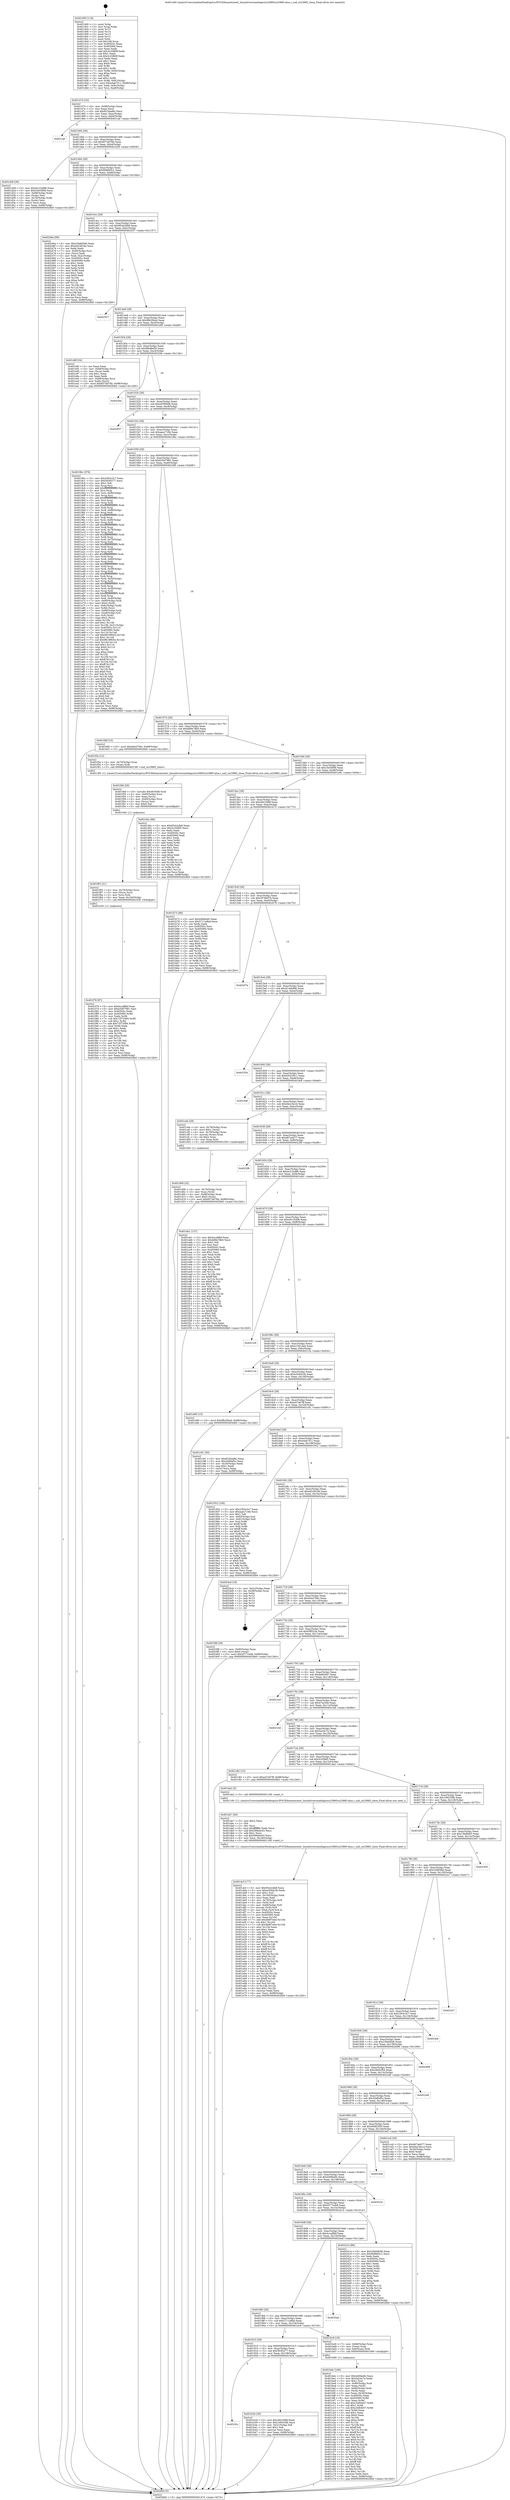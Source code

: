 digraph "0x401400" {
  label = "0x401400 (/mnt/c/Users/mathe/Desktop/tcc/POCII/binaries/extr_linuxdriversmediapcicx23885cx23885-alsa.c_snd_cx23885_close_Final-ollvm.out::main(0))"
  labelloc = "t"
  node[shape=record]

  Entry [label="",width=0.3,height=0.3,shape=circle,fillcolor=black,style=filled]
  "0x401474" [label="{
     0x401474 [32]\l
     | [instrs]\l
     &nbsp;&nbsp;0x401474 \<+6\>: mov -0x98(%rbp),%eax\l
     &nbsp;&nbsp;0x40147a \<+2\>: mov %eax,%ecx\l
     &nbsp;&nbsp;0x40147c \<+6\>: sub $0x822bad8c,%ecx\l
     &nbsp;&nbsp;0x401482 \<+6\>: mov %eax,-0xac(%rbp)\l
     &nbsp;&nbsp;0x401488 \<+6\>: mov %ecx,-0xb0(%rbp)\l
     &nbsp;&nbsp;0x40148e \<+6\>: je 0000000000401caf \<main+0x8af\>\l
  }"]
  "0x401caf" [label="{
     0x401caf\l
  }", style=dashed]
  "0x401494" [label="{
     0x401494 [28]\l
     | [instrs]\l
     &nbsp;&nbsp;0x401494 \<+5\>: jmp 0000000000401499 \<main+0x99\>\l
     &nbsp;&nbsp;0x401499 \<+6\>: mov -0xac(%rbp),%eax\l
     &nbsp;&nbsp;0x40149f \<+5\>: sub $0x857dd76b,%eax\l
     &nbsp;&nbsp;0x4014a4 \<+6\>: mov %eax,-0xb4(%rbp)\l
     &nbsp;&nbsp;0x4014aa \<+6\>: je 0000000000401d28 \<main+0x928\>\l
  }"]
  Exit [label="",width=0.3,height=0.3,shape=circle,fillcolor=black,style=filled,peripheries=2]
  "0x401d28" [label="{
     0x401d28 [36]\l
     | [instrs]\l
     &nbsp;&nbsp;0x401d28 \<+5\>: mov $0xdc21bd86,%eax\l
     &nbsp;&nbsp;0x401d2d \<+5\>: mov $0xc5e55f08,%ecx\l
     &nbsp;&nbsp;0x401d32 \<+4\>: mov -0x68(%rbp),%rdx\l
     &nbsp;&nbsp;0x401d36 \<+2\>: mov (%rdx),%esi\l
     &nbsp;&nbsp;0x401d38 \<+4\>: mov -0x78(%rbp),%rdx\l
     &nbsp;&nbsp;0x401d3c \<+2\>: cmp (%rdx),%esi\l
     &nbsp;&nbsp;0x401d3e \<+3\>: cmovl %ecx,%eax\l
     &nbsp;&nbsp;0x401d41 \<+6\>: mov %eax,-0x98(%rbp)\l
     &nbsp;&nbsp;0x401d47 \<+5\>: jmp 00000000004026b0 \<main+0x12b0\>\l
  }"]
  "0x4014b0" [label="{
     0x4014b0 [28]\l
     | [instrs]\l
     &nbsp;&nbsp;0x4014b0 \<+5\>: jmp 00000000004014b5 \<main+0xb5\>\l
     &nbsp;&nbsp;0x4014b5 \<+6\>: mov -0xac(%rbp),%eax\l
     &nbsp;&nbsp;0x4014bb \<+5\>: sub $0x908665c1,%eax\l
     &nbsp;&nbsp;0x4014c0 \<+6\>: mov %eax,-0xb8(%rbp)\l
     &nbsp;&nbsp;0x4014c6 \<+6\>: je 000000000040246a \<main+0x106a\>\l
  }"]
  "0x401f78" [label="{
     0x401f78 [97]\l
     | [instrs]\l
     &nbsp;&nbsp;0x401f78 \<+5\>: mov $0x4ccaf8bf,%eax\l
     &nbsp;&nbsp;0x401f7d \<+5\>: mov $0xb3007981,%esi\l
     &nbsp;&nbsp;0x401f82 \<+7\>: mov 0x40505c,%edx\l
     &nbsp;&nbsp;0x401f89 \<+8\>: mov 0x405060,%r8d\l
     &nbsp;&nbsp;0x401f91 \<+3\>: mov %edx,%r9d\l
     &nbsp;&nbsp;0x401f94 \<+7\>: sub $0x72f72084,%r9d\l
     &nbsp;&nbsp;0x401f9b \<+4\>: sub $0x1,%r9d\l
     &nbsp;&nbsp;0x401f9f \<+7\>: add $0x72f72084,%r9d\l
     &nbsp;&nbsp;0x401fa6 \<+4\>: imul %r9d,%edx\l
     &nbsp;&nbsp;0x401faa \<+3\>: and $0x1,%edx\l
     &nbsp;&nbsp;0x401fad \<+3\>: cmp $0x0,%edx\l
     &nbsp;&nbsp;0x401fb0 \<+4\>: sete %r10b\l
     &nbsp;&nbsp;0x401fb4 \<+4\>: cmp $0xa,%r8d\l
     &nbsp;&nbsp;0x401fb8 \<+4\>: setl %r11b\l
     &nbsp;&nbsp;0x401fbc \<+3\>: mov %r10b,%bl\l
     &nbsp;&nbsp;0x401fbf \<+3\>: and %r11b,%bl\l
     &nbsp;&nbsp;0x401fc2 \<+3\>: xor %r11b,%r10b\l
     &nbsp;&nbsp;0x401fc5 \<+3\>: or %r10b,%bl\l
     &nbsp;&nbsp;0x401fc8 \<+3\>: test $0x1,%bl\l
     &nbsp;&nbsp;0x401fcb \<+3\>: cmovne %esi,%eax\l
     &nbsp;&nbsp;0x401fce \<+6\>: mov %eax,-0x98(%rbp)\l
     &nbsp;&nbsp;0x401fd4 \<+5\>: jmp 00000000004026b0 \<main+0x12b0\>\l
  }"]
  "0x40246a" [label="{
     0x40246a [99]\l
     | [instrs]\l
     &nbsp;&nbsp;0x40246a \<+5\>: mov $0x23b6d046,%eax\l
     &nbsp;&nbsp;0x40246f \<+5\>: mov $0xe623819e,%ecx\l
     &nbsp;&nbsp;0x402474 \<+2\>: xor %edx,%edx\l
     &nbsp;&nbsp;0x402476 \<+7\>: mov -0x90(%rbp),%rsi\l
     &nbsp;&nbsp;0x40247d \<+2\>: mov (%rsi),%edi\l
     &nbsp;&nbsp;0x40247f \<+3\>: mov %edi,-0x2c(%rbp)\l
     &nbsp;&nbsp;0x402482 \<+7\>: mov 0x40505c,%edi\l
     &nbsp;&nbsp;0x402489 \<+8\>: mov 0x405060,%r8d\l
     &nbsp;&nbsp;0x402491 \<+3\>: sub $0x1,%edx\l
     &nbsp;&nbsp;0x402494 \<+3\>: mov %edi,%r9d\l
     &nbsp;&nbsp;0x402497 \<+3\>: add %edx,%r9d\l
     &nbsp;&nbsp;0x40249a \<+4\>: imul %r9d,%edi\l
     &nbsp;&nbsp;0x40249e \<+3\>: and $0x1,%edi\l
     &nbsp;&nbsp;0x4024a1 \<+3\>: cmp $0x0,%edi\l
     &nbsp;&nbsp;0x4024a4 \<+4\>: sete %r10b\l
     &nbsp;&nbsp;0x4024a8 \<+4\>: cmp $0xa,%r8d\l
     &nbsp;&nbsp;0x4024ac \<+4\>: setl %r11b\l
     &nbsp;&nbsp;0x4024b0 \<+3\>: mov %r10b,%bl\l
     &nbsp;&nbsp;0x4024b3 \<+3\>: and %r11b,%bl\l
     &nbsp;&nbsp;0x4024b6 \<+3\>: xor %r11b,%r10b\l
     &nbsp;&nbsp;0x4024b9 \<+3\>: or %r10b,%bl\l
     &nbsp;&nbsp;0x4024bc \<+3\>: test $0x1,%bl\l
     &nbsp;&nbsp;0x4024bf \<+3\>: cmovne %ecx,%eax\l
     &nbsp;&nbsp;0x4024c2 \<+6\>: mov %eax,-0x98(%rbp)\l
     &nbsp;&nbsp;0x4024c8 \<+5\>: jmp 00000000004026b0 \<main+0x12b0\>\l
  }"]
  "0x4014cc" [label="{
     0x4014cc [28]\l
     | [instrs]\l
     &nbsp;&nbsp;0x4014cc \<+5\>: jmp 00000000004014d1 \<main+0xd1\>\l
     &nbsp;&nbsp;0x4014d1 \<+6\>: mov -0xac(%rbp),%eax\l
     &nbsp;&nbsp;0x4014d7 \<+5\>: sub $0x95cb2db8,%eax\l
     &nbsp;&nbsp;0x4014dc \<+6\>: mov %eax,-0xbc(%rbp)\l
     &nbsp;&nbsp;0x4014e2 \<+6\>: je 0000000000402557 \<main+0x1157\>\l
  }"]
  "0x401f63" [label="{
     0x401f63 [21]\l
     | [instrs]\l
     &nbsp;&nbsp;0x401f63 \<+4\>: mov -0x70(%rbp),%rcx\l
     &nbsp;&nbsp;0x401f67 \<+3\>: mov (%rcx),%rcx\l
     &nbsp;&nbsp;0x401f6a \<+3\>: mov %rcx,%rdi\l
     &nbsp;&nbsp;0x401f6d \<+6\>: mov %eax,-0x164(%rbp)\l
     &nbsp;&nbsp;0x401f73 \<+5\>: call 0000000000401030 \<free@plt\>\l
     | [calls]\l
     &nbsp;&nbsp;0x401030 \{1\} (unknown)\l
  }"]
  "0x402557" [label="{
     0x402557\l
  }", style=dashed]
  "0x4014e8" [label="{
     0x4014e8 [28]\l
     | [instrs]\l
     &nbsp;&nbsp;0x4014e8 \<+5\>: jmp 00000000004014ed \<main+0xed\>\l
     &nbsp;&nbsp;0x4014ed \<+6\>: mov -0xac(%rbp),%eax\l
     &nbsp;&nbsp;0x4014f3 \<+5\>: sub $0x9fb20ba4,%eax\l
     &nbsp;&nbsp;0x4014f8 \<+6\>: mov %eax,-0xc0(%rbp)\l
     &nbsp;&nbsp;0x4014fe \<+6\>: je 0000000000401e8f \<main+0xa8f\>\l
  }"]
  "0x401f46" [label="{
     0x401f46 [29]\l
     | [instrs]\l
     &nbsp;&nbsp;0x401f46 \<+10\>: movabs $0x4030d6,%rdi\l
     &nbsp;&nbsp;0x401f50 \<+4\>: mov -0x60(%rbp),%rcx\l
     &nbsp;&nbsp;0x401f54 \<+2\>: mov %eax,(%rcx)\l
     &nbsp;&nbsp;0x401f56 \<+4\>: mov -0x60(%rbp),%rcx\l
     &nbsp;&nbsp;0x401f5a \<+2\>: mov (%rcx),%esi\l
     &nbsp;&nbsp;0x401f5c \<+2\>: mov $0x0,%al\l
     &nbsp;&nbsp;0x401f5e \<+5\>: call 0000000000401040 \<printf@plt\>\l
     | [calls]\l
     &nbsp;&nbsp;0x401040 \{1\} (unknown)\l
  }"]
  "0x401e8f" [label="{
     0x401e8f [34]\l
     | [instrs]\l
     &nbsp;&nbsp;0x401e8f \<+2\>: xor %eax,%eax\l
     &nbsp;&nbsp;0x401e91 \<+4\>: mov -0x68(%rbp),%rcx\l
     &nbsp;&nbsp;0x401e95 \<+2\>: mov (%rcx),%edx\l
     &nbsp;&nbsp;0x401e97 \<+3\>: sub $0x1,%eax\l
     &nbsp;&nbsp;0x401e9a \<+2\>: sub %eax,%edx\l
     &nbsp;&nbsp;0x401e9c \<+4\>: mov -0x68(%rbp),%rcx\l
     &nbsp;&nbsp;0x401ea0 \<+2\>: mov %edx,(%rcx)\l
     &nbsp;&nbsp;0x401ea2 \<+10\>: movl $0x857dd76b,-0x98(%rbp)\l
     &nbsp;&nbsp;0x401eac \<+5\>: jmp 00000000004026b0 \<main+0x12b0\>\l
  }"]
  "0x401504" [label="{
     0x401504 [28]\l
     | [instrs]\l
     &nbsp;&nbsp;0x401504 \<+5\>: jmp 0000000000401509 \<main+0x109\>\l
     &nbsp;&nbsp;0x401509 \<+6\>: mov -0xac(%rbp),%eax\l
     &nbsp;&nbsp;0x40150f \<+5\>: sub $0x9fbd8d26,%eax\l
     &nbsp;&nbsp;0x401514 \<+6\>: mov %eax,-0xc4(%rbp)\l
     &nbsp;&nbsp;0x40151a \<+6\>: je 00000000004025fa \<main+0x11fa\>\l
  }"]
  "0x401dcf" [label="{
     0x401dcf [177]\l
     | [instrs]\l
     &nbsp;&nbsp;0x401dcf \<+5\>: mov $0x95cb2db8,%ecx\l
     &nbsp;&nbsp;0x401dd4 \<+5\>: mov $0xe304dc3b,%edx\l
     &nbsp;&nbsp;0x401dd9 \<+3\>: mov $0x1,%sil\l
     &nbsp;&nbsp;0x401ddc \<+6\>: mov -0x160(%rbp),%edi\l
     &nbsp;&nbsp;0x401de2 \<+3\>: imul %eax,%edi\l
     &nbsp;&nbsp;0x401de5 \<+4\>: mov -0x70(%rbp),%r8\l
     &nbsp;&nbsp;0x401de9 \<+3\>: mov (%r8),%r8\l
     &nbsp;&nbsp;0x401dec \<+4\>: mov -0x68(%rbp),%r9\l
     &nbsp;&nbsp;0x401df0 \<+3\>: movslq (%r9),%r9\l
     &nbsp;&nbsp;0x401df3 \<+4\>: mov %edi,(%r8,%r9,4)\l
     &nbsp;&nbsp;0x401df7 \<+7\>: mov 0x40505c,%eax\l
     &nbsp;&nbsp;0x401dfe \<+7\>: mov 0x405060,%edi\l
     &nbsp;&nbsp;0x401e05 \<+3\>: mov %eax,%r10d\l
     &nbsp;&nbsp;0x401e08 \<+7\>: add $0x4b8f7eb4,%r10d\l
     &nbsp;&nbsp;0x401e0f \<+4\>: sub $0x1,%r10d\l
     &nbsp;&nbsp;0x401e13 \<+7\>: sub $0x4b8f7eb4,%r10d\l
     &nbsp;&nbsp;0x401e1a \<+4\>: imul %r10d,%eax\l
     &nbsp;&nbsp;0x401e1e \<+3\>: and $0x1,%eax\l
     &nbsp;&nbsp;0x401e21 \<+3\>: cmp $0x0,%eax\l
     &nbsp;&nbsp;0x401e24 \<+4\>: sete %r11b\l
     &nbsp;&nbsp;0x401e28 \<+3\>: cmp $0xa,%edi\l
     &nbsp;&nbsp;0x401e2b \<+3\>: setl %bl\l
     &nbsp;&nbsp;0x401e2e \<+3\>: mov %r11b,%r14b\l
     &nbsp;&nbsp;0x401e31 \<+4\>: xor $0xff,%r14b\l
     &nbsp;&nbsp;0x401e35 \<+3\>: mov %bl,%r15b\l
     &nbsp;&nbsp;0x401e38 \<+4\>: xor $0xff,%r15b\l
     &nbsp;&nbsp;0x401e3c \<+4\>: xor $0x0,%sil\l
     &nbsp;&nbsp;0x401e40 \<+3\>: mov %r14b,%r12b\l
     &nbsp;&nbsp;0x401e43 \<+4\>: and $0x0,%r12b\l
     &nbsp;&nbsp;0x401e47 \<+3\>: and %sil,%r11b\l
     &nbsp;&nbsp;0x401e4a \<+3\>: mov %r15b,%r13b\l
     &nbsp;&nbsp;0x401e4d \<+4\>: and $0x0,%r13b\l
     &nbsp;&nbsp;0x401e51 \<+3\>: and %sil,%bl\l
     &nbsp;&nbsp;0x401e54 \<+3\>: or %r11b,%r12b\l
     &nbsp;&nbsp;0x401e57 \<+3\>: or %bl,%r13b\l
     &nbsp;&nbsp;0x401e5a \<+3\>: xor %r13b,%r12b\l
     &nbsp;&nbsp;0x401e5d \<+3\>: or %r15b,%r14b\l
     &nbsp;&nbsp;0x401e60 \<+4\>: xor $0xff,%r14b\l
     &nbsp;&nbsp;0x401e64 \<+4\>: or $0x0,%sil\l
     &nbsp;&nbsp;0x401e68 \<+3\>: and %sil,%r14b\l
     &nbsp;&nbsp;0x401e6b \<+3\>: or %r14b,%r12b\l
     &nbsp;&nbsp;0x401e6e \<+4\>: test $0x1,%r12b\l
     &nbsp;&nbsp;0x401e72 \<+3\>: cmovne %edx,%ecx\l
     &nbsp;&nbsp;0x401e75 \<+6\>: mov %ecx,-0x98(%rbp)\l
     &nbsp;&nbsp;0x401e7b \<+5\>: jmp 00000000004026b0 \<main+0x12b0\>\l
  }"]
  "0x4025fa" [label="{
     0x4025fa\l
  }", style=dashed]
  "0x401520" [label="{
     0x401520 [28]\l
     | [instrs]\l
     &nbsp;&nbsp;0x401520 \<+5\>: jmp 0000000000401525 \<main+0x125\>\l
     &nbsp;&nbsp;0x401525 \<+6\>: mov -0xac(%rbp),%eax\l
     &nbsp;&nbsp;0x40152b \<+5\>: sub $0xa55f949b,%eax\l
     &nbsp;&nbsp;0x401530 \<+6\>: mov %eax,-0xc8(%rbp)\l
     &nbsp;&nbsp;0x401536 \<+6\>: je 0000000000402637 \<main+0x1237\>\l
  }"]
  "0x401da7" [label="{
     0x401da7 [40]\l
     | [instrs]\l
     &nbsp;&nbsp;0x401da7 \<+5\>: mov $0x2,%ecx\l
     &nbsp;&nbsp;0x401dac \<+1\>: cltd\l
     &nbsp;&nbsp;0x401dad \<+2\>: idiv %ecx\l
     &nbsp;&nbsp;0x401daf \<+6\>: imul $0xfffffffe,%edx,%ecx\l
     &nbsp;&nbsp;0x401db5 \<+6\>: add $0x599abc93,%ecx\l
     &nbsp;&nbsp;0x401dbb \<+3\>: add $0x1,%ecx\l
     &nbsp;&nbsp;0x401dbe \<+6\>: sub $0x599abc93,%ecx\l
     &nbsp;&nbsp;0x401dc4 \<+6\>: mov %ecx,-0x160(%rbp)\l
     &nbsp;&nbsp;0x401dca \<+5\>: call 0000000000401160 \<next_i\>\l
     | [calls]\l
     &nbsp;&nbsp;0x401160 \{1\} (/mnt/c/Users/mathe/Desktop/tcc/POCII/binaries/extr_linuxdriversmediapcicx23885cx23885-alsa.c_snd_cx23885_close_Final-ollvm.out::next_i)\l
  }"]
  "0x402637" [label="{
     0x402637\l
  }", style=dashed]
  "0x40153c" [label="{
     0x40153c [28]\l
     | [instrs]\l
     &nbsp;&nbsp;0x40153c \<+5\>: jmp 0000000000401541 \<main+0x141\>\l
     &nbsp;&nbsp;0x401541 \<+6\>: mov -0xac(%rbp),%eax\l
     &nbsp;&nbsp;0x401547 \<+5\>: sub $0xaaec716b,%eax\l
     &nbsp;&nbsp;0x40154c \<+6\>: mov %eax,-0xcc(%rbp)\l
     &nbsp;&nbsp;0x401552 \<+6\>: je 00000000004019bc \<main+0x5bc\>\l
  }"]
  "0x401d08" [label="{
     0x401d08 [32]\l
     | [instrs]\l
     &nbsp;&nbsp;0x401d08 \<+4\>: mov -0x70(%rbp),%rdi\l
     &nbsp;&nbsp;0x401d0c \<+3\>: mov %rax,(%rdi)\l
     &nbsp;&nbsp;0x401d0f \<+4\>: mov -0x68(%rbp),%rax\l
     &nbsp;&nbsp;0x401d13 \<+6\>: movl $0x0,(%rax)\l
     &nbsp;&nbsp;0x401d19 \<+10\>: movl $0x857dd76b,-0x98(%rbp)\l
     &nbsp;&nbsp;0x401d23 \<+5\>: jmp 00000000004026b0 \<main+0x12b0\>\l
  }"]
  "0x4019bc" [label="{
     0x4019bc [376]\l
     | [instrs]\l
     &nbsp;&nbsp;0x4019bc \<+5\>: mov $0x23b5c3c7,%eax\l
     &nbsp;&nbsp;0x4019c1 \<+5\>: mov $0x5fc95277,%ecx\l
     &nbsp;&nbsp;0x4019c6 \<+2\>: mov $0x1,%dl\l
     &nbsp;&nbsp;0x4019c8 \<+3\>: mov %rsp,%rsi\l
     &nbsp;&nbsp;0x4019cb \<+4\>: add $0xfffffffffffffff0,%rsi\l
     &nbsp;&nbsp;0x4019cf \<+3\>: mov %rsi,%rsp\l
     &nbsp;&nbsp;0x4019d2 \<+7\>: mov %rsi,-0x90(%rbp)\l
     &nbsp;&nbsp;0x4019d9 \<+3\>: mov %rsp,%rsi\l
     &nbsp;&nbsp;0x4019dc \<+4\>: add $0xfffffffffffffff0,%rsi\l
     &nbsp;&nbsp;0x4019e0 \<+3\>: mov %rsi,%rsp\l
     &nbsp;&nbsp;0x4019e3 \<+3\>: mov %rsp,%rdi\l
     &nbsp;&nbsp;0x4019e6 \<+4\>: add $0xfffffffffffffff0,%rdi\l
     &nbsp;&nbsp;0x4019ea \<+3\>: mov %rdi,%rsp\l
     &nbsp;&nbsp;0x4019ed \<+7\>: mov %rdi,-0x88(%rbp)\l
     &nbsp;&nbsp;0x4019f4 \<+3\>: mov %rsp,%rdi\l
     &nbsp;&nbsp;0x4019f7 \<+4\>: add $0xfffffffffffffff0,%rdi\l
     &nbsp;&nbsp;0x4019fb \<+3\>: mov %rdi,%rsp\l
     &nbsp;&nbsp;0x4019fe \<+4\>: mov %rdi,-0x80(%rbp)\l
     &nbsp;&nbsp;0x401a02 \<+3\>: mov %rsp,%rdi\l
     &nbsp;&nbsp;0x401a05 \<+4\>: add $0xfffffffffffffff0,%rdi\l
     &nbsp;&nbsp;0x401a09 \<+3\>: mov %rdi,%rsp\l
     &nbsp;&nbsp;0x401a0c \<+4\>: mov %rdi,-0x78(%rbp)\l
     &nbsp;&nbsp;0x401a10 \<+3\>: mov %rsp,%rdi\l
     &nbsp;&nbsp;0x401a13 \<+4\>: add $0xfffffffffffffff0,%rdi\l
     &nbsp;&nbsp;0x401a17 \<+3\>: mov %rdi,%rsp\l
     &nbsp;&nbsp;0x401a1a \<+4\>: mov %rdi,-0x70(%rbp)\l
     &nbsp;&nbsp;0x401a1e \<+3\>: mov %rsp,%rdi\l
     &nbsp;&nbsp;0x401a21 \<+4\>: add $0xfffffffffffffff0,%rdi\l
     &nbsp;&nbsp;0x401a25 \<+3\>: mov %rdi,%rsp\l
     &nbsp;&nbsp;0x401a28 \<+4\>: mov %rdi,-0x68(%rbp)\l
     &nbsp;&nbsp;0x401a2c \<+3\>: mov %rsp,%rdi\l
     &nbsp;&nbsp;0x401a2f \<+4\>: add $0xfffffffffffffff0,%rdi\l
     &nbsp;&nbsp;0x401a33 \<+3\>: mov %rdi,%rsp\l
     &nbsp;&nbsp;0x401a36 \<+4\>: mov %rdi,-0x60(%rbp)\l
     &nbsp;&nbsp;0x401a3a \<+3\>: mov %rsp,%rdi\l
     &nbsp;&nbsp;0x401a3d \<+4\>: add $0xfffffffffffffff0,%rdi\l
     &nbsp;&nbsp;0x401a41 \<+3\>: mov %rdi,%rsp\l
     &nbsp;&nbsp;0x401a44 \<+4\>: mov %rdi,-0x58(%rbp)\l
     &nbsp;&nbsp;0x401a48 \<+3\>: mov %rsp,%rdi\l
     &nbsp;&nbsp;0x401a4b \<+4\>: add $0xfffffffffffffff0,%rdi\l
     &nbsp;&nbsp;0x401a4f \<+3\>: mov %rdi,%rsp\l
     &nbsp;&nbsp;0x401a52 \<+4\>: mov %rdi,-0x50(%rbp)\l
     &nbsp;&nbsp;0x401a56 \<+3\>: mov %rsp,%rdi\l
     &nbsp;&nbsp;0x401a59 \<+4\>: add $0xfffffffffffffff0,%rdi\l
     &nbsp;&nbsp;0x401a5d \<+3\>: mov %rdi,%rsp\l
     &nbsp;&nbsp;0x401a60 \<+4\>: mov %rdi,-0x48(%rbp)\l
     &nbsp;&nbsp;0x401a64 \<+3\>: mov %rsp,%rdi\l
     &nbsp;&nbsp;0x401a67 \<+4\>: add $0xfffffffffffffff0,%rdi\l
     &nbsp;&nbsp;0x401a6b \<+3\>: mov %rdi,%rsp\l
     &nbsp;&nbsp;0x401a6e \<+4\>: mov %rdi,-0x40(%rbp)\l
     &nbsp;&nbsp;0x401a72 \<+7\>: mov -0x90(%rbp),%rdi\l
     &nbsp;&nbsp;0x401a79 \<+6\>: movl $0x0,(%rdi)\l
     &nbsp;&nbsp;0x401a7f \<+7\>: mov -0x9c(%rbp),%r8d\l
     &nbsp;&nbsp;0x401a86 \<+3\>: mov %r8d,(%rsi)\l
     &nbsp;&nbsp;0x401a89 \<+7\>: mov -0x88(%rbp),%rdi\l
     &nbsp;&nbsp;0x401a90 \<+7\>: mov -0xa8(%rbp),%r9\l
     &nbsp;&nbsp;0x401a97 \<+3\>: mov %r9,(%rdi)\l
     &nbsp;&nbsp;0x401a9a \<+3\>: cmpl $0x2,(%rsi)\l
     &nbsp;&nbsp;0x401a9d \<+4\>: setne %r10b\l
     &nbsp;&nbsp;0x401aa1 \<+4\>: and $0x1,%r10b\l
     &nbsp;&nbsp;0x401aa5 \<+4\>: mov %r10b,-0x31(%rbp)\l
     &nbsp;&nbsp;0x401aa9 \<+8\>: mov 0x40505c,%r11d\l
     &nbsp;&nbsp;0x401ab1 \<+7\>: mov 0x405060,%ebx\l
     &nbsp;&nbsp;0x401ab8 \<+3\>: mov %r11d,%r14d\l
     &nbsp;&nbsp;0x401abb \<+7\>: add $0x98199b54,%r14d\l
     &nbsp;&nbsp;0x401ac2 \<+4\>: sub $0x1,%r14d\l
     &nbsp;&nbsp;0x401ac6 \<+7\>: sub $0x98199b54,%r14d\l
     &nbsp;&nbsp;0x401acd \<+4\>: imul %r14d,%r11d\l
     &nbsp;&nbsp;0x401ad1 \<+4\>: and $0x1,%r11d\l
     &nbsp;&nbsp;0x401ad5 \<+4\>: cmp $0x0,%r11d\l
     &nbsp;&nbsp;0x401ad9 \<+4\>: sete %r10b\l
     &nbsp;&nbsp;0x401add \<+3\>: cmp $0xa,%ebx\l
     &nbsp;&nbsp;0x401ae0 \<+4\>: setl %r15b\l
     &nbsp;&nbsp;0x401ae4 \<+3\>: mov %r10b,%r12b\l
     &nbsp;&nbsp;0x401ae7 \<+4\>: xor $0xff,%r12b\l
     &nbsp;&nbsp;0x401aeb \<+3\>: mov %r15b,%r13b\l
     &nbsp;&nbsp;0x401aee \<+4\>: xor $0xff,%r13b\l
     &nbsp;&nbsp;0x401af2 \<+3\>: xor $0x0,%dl\l
     &nbsp;&nbsp;0x401af5 \<+3\>: mov %r12b,%sil\l
     &nbsp;&nbsp;0x401af8 \<+4\>: and $0x0,%sil\l
     &nbsp;&nbsp;0x401afc \<+3\>: and %dl,%r10b\l
     &nbsp;&nbsp;0x401aff \<+3\>: mov %r13b,%dil\l
     &nbsp;&nbsp;0x401b02 \<+4\>: and $0x0,%dil\l
     &nbsp;&nbsp;0x401b06 \<+3\>: and %dl,%r15b\l
     &nbsp;&nbsp;0x401b09 \<+3\>: or %r10b,%sil\l
     &nbsp;&nbsp;0x401b0c \<+3\>: or %r15b,%dil\l
     &nbsp;&nbsp;0x401b0f \<+3\>: xor %dil,%sil\l
     &nbsp;&nbsp;0x401b12 \<+3\>: or %r13b,%r12b\l
     &nbsp;&nbsp;0x401b15 \<+4\>: xor $0xff,%r12b\l
     &nbsp;&nbsp;0x401b19 \<+3\>: or $0x0,%dl\l
     &nbsp;&nbsp;0x401b1c \<+3\>: and %dl,%r12b\l
     &nbsp;&nbsp;0x401b1f \<+3\>: or %r12b,%sil\l
     &nbsp;&nbsp;0x401b22 \<+4\>: test $0x1,%sil\l
     &nbsp;&nbsp;0x401b26 \<+3\>: cmovne %ecx,%eax\l
     &nbsp;&nbsp;0x401b29 \<+6\>: mov %eax,-0x98(%rbp)\l
     &nbsp;&nbsp;0x401b2f \<+5\>: jmp 00000000004026b0 \<main+0x12b0\>\l
  }"]
  "0x401558" [label="{
     0x401558 [28]\l
     | [instrs]\l
     &nbsp;&nbsp;0x401558 \<+5\>: jmp 000000000040155d \<main+0x15d\>\l
     &nbsp;&nbsp;0x40155d \<+6\>: mov -0xac(%rbp),%eax\l
     &nbsp;&nbsp;0x401563 \<+5\>: sub $0xb3007981,%eax\l
     &nbsp;&nbsp;0x401568 \<+6\>: mov %eax,-0xd0(%rbp)\l
     &nbsp;&nbsp;0x40156e \<+6\>: je 0000000000401fd9 \<main+0xbd9\>\l
  }"]
  "0x401bdc" [label="{
     0x401bdc [166]\l
     | [instrs]\l
     &nbsp;&nbsp;0x401bdc \<+5\>: mov $0x4469a4fc,%ecx\l
     &nbsp;&nbsp;0x401be1 \<+5\>: mov $0x5a24c7a,%edx\l
     &nbsp;&nbsp;0x401be6 \<+3\>: mov $0x1,%sil\l
     &nbsp;&nbsp;0x401be9 \<+4\>: mov -0x80(%rbp),%rdi\l
     &nbsp;&nbsp;0x401bed \<+2\>: mov %eax,(%rdi)\l
     &nbsp;&nbsp;0x401bef \<+4\>: mov -0x80(%rbp),%rdi\l
     &nbsp;&nbsp;0x401bf3 \<+2\>: mov (%rdi),%eax\l
     &nbsp;&nbsp;0x401bf5 \<+3\>: mov %eax,-0x30(%rbp)\l
     &nbsp;&nbsp;0x401bf8 \<+7\>: mov 0x40505c,%eax\l
     &nbsp;&nbsp;0x401bff \<+8\>: mov 0x405060,%r8d\l
     &nbsp;&nbsp;0x401c07 \<+3\>: mov %eax,%r9d\l
     &nbsp;&nbsp;0x401c0a \<+7\>: add $0xc3d64b57,%r9d\l
     &nbsp;&nbsp;0x401c11 \<+4\>: sub $0x1,%r9d\l
     &nbsp;&nbsp;0x401c15 \<+7\>: sub $0xc3d64b57,%r9d\l
     &nbsp;&nbsp;0x401c1c \<+4\>: imul %r9d,%eax\l
     &nbsp;&nbsp;0x401c20 \<+3\>: and $0x1,%eax\l
     &nbsp;&nbsp;0x401c23 \<+3\>: cmp $0x0,%eax\l
     &nbsp;&nbsp;0x401c26 \<+4\>: sete %r10b\l
     &nbsp;&nbsp;0x401c2a \<+4\>: cmp $0xa,%r8d\l
     &nbsp;&nbsp;0x401c2e \<+4\>: setl %r11b\l
     &nbsp;&nbsp;0x401c32 \<+3\>: mov %r10b,%bl\l
     &nbsp;&nbsp;0x401c35 \<+3\>: xor $0xff,%bl\l
     &nbsp;&nbsp;0x401c38 \<+3\>: mov %r11b,%r14b\l
     &nbsp;&nbsp;0x401c3b \<+4\>: xor $0xff,%r14b\l
     &nbsp;&nbsp;0x401c3f \<+4\>: xor $0x0,%sil\l
     &nbsp;&nbsp;0x401c43 \<+3\>: mov %bl,%r15b\l
     &nbsp;&nbsp;0x401c46 \<+4\>: and $0x0,%r15b\l
     &nbsp;&nbsp;0x401c4a \<+3\>: and %sil,%r10b\l
     &nbsp;&nbsp;0x401c4d \<+3\>: mov %r14b,%r12b\l
     &nbsp;&nbsp;0x401c50 \<+4\>: and $0x0,%r12b\l
     &nbsp;&nbsp;0x401c54 \<+3\>: and %sil,%r11b\l
     &nbsp;&nbsp;0x401c57 \<+3\>: or %r10b,%r15b\l
     &nbsp;&nbsp;0x401c5a \<+3\>: or %r11b,%r12b\l
     &nbsp;&nbsp;0x401c5d \<+3\>: xor %r12b,%r15b\l
     &nbsp;&nbsp;0x401c60 \<+3\>: or %r14b,%bl\l
     &nbsp;&nbsp;0x401c63 \<+3\>: xor $0xff,%bl\l
     &nbsp;&nbsp;0x401c66 \<+4\>: or $0x0,%sil\l
     &nbsp;&nbsp;0x401c6a \<+3\>: and %sil,%bl\l
     &nbsp;&nbsp;0x401c6d \<+3\>: or %bl,%r15b\l
     &nbsp;&nbsp;0x401c70 \<+4\>: test $0x1,%r15b\l
     &nbsp;&nbsp;0x401c74 \<+3\>: cmovne %edx,%ecx\l
     &nbsp;&nbsp;0x401c77 \<+6\>: mov %ecx,-0x98(%rbp)\l
     &nbsp;&nbsp;0x401c7d \<+5\>: jmp 00000000004026b0 \<main+0x12b0\>\l
  }"]
  "0x401fd9" [label="{
     0x401fd9 [15]\l
     | [instrs]\l
     &nbsp;&nbsp;0x401fd9 \<+10\>: movl $0xebe4706c,-0x98(%rbp)\l
     &nbsp;&nbsp;0x401fe3 \<+5\>: jmp 00000000004026b0 \<main+0x12b0\>\l
  }"]
  "0x401574" [label="{
     0x401574 [28]\l
     | [instrs]\l
     &nbsp;&nbsp;0x401574 \<+5\>: jmp 0000000000401579 \<main+0x179\>\l
     &nbsp;&nbsp;0x401579 \<+6\>: mov -0xac(%rbp),%eax\l
     &nbsp;&nbsp;0x40157f \<+5\>: sub $0xb89e78b0,%eax\l
     &nbsp;&nbsp;0x401584 \<+6\>: mov %eax,-0xd4(%rbp)\l
     &nbsp;&nbsp;0x40158a \<+6\>: je 0000000000401f3a \<main+0xb3a\>\l
  }"]
  "0x40192c" [label="{
     0x40192c\l
  }", style=dashed]
  "0x401f3a" [label="{
     0x401f3a [12]\l
     | [instrs]\l
     &nbsp;&nbsp;0x401f3a \<+4\>: mov -0x70(%rbp),%rax\l
     &nbsp;&nbsp;0x401f3e \<+3\>: mov (%rax),%rdi\l
     &nbsp;&nbsp;0x401f41 \<+5\>: call 00000000004013f0 \<snd_cx23885_close\>\l
     | [calls]\l
     &nbsp;&nbsp;0x4013f0 \{1\} (/mnt/c/Users/mathe/Desktop/tcc/POCII/binaries/extr_linuxdriversmediapcicx23885cx23885-alsa.c_snd_cx23885_close_Final-ollvm.out::snd_cx23885_close)\l
  }"]
  "0x401590" [label="{
     0x401590 [28]\l
     | [instrs]\l
     &nbsp;&nbsp;0x401590 \<+5\>: jmp 0000000000401595 \<main+0x195\>\l
     &nbsp;&nbsp;0x401595 \<+6\>: mov -0xac(%rbp),%eax\l
     &nbsp;&nbsp;0x40159b \<+5\>: sub $0xc5e55f08,%eax\l
     &nbsp;&nbsp;0x4015a0 \<+6\>: mov %eax,-0xd8(%rbp)\l
     &nbsp;&nbsp;0x4015a6 \<+6\>: je 0000000000401d4c \<main+0x94c\>\l
  }"]
  "0x401b34" [label="{
     0x401b34 [30]\l
     | [instrs]\l
     &nbsp;&nbsp;0x401b34 \<+5\>: mov $0xc841096f,%eax\l
     &nbsp;&nbsp;0x401b39 \<+5\>: mov $0x106533fb,%ecx\l
     &nbsp;&nbsp;0x401b3e \<+3\>: mov -0x31(%rbp),%dl\l
     &nbsp;&nbsp;0x401b41 \<+3\>: test $0x1,%dl\l
     &nbsp;&nbsp;0x401b44 \<+3\>: cmovne %ecx,%eax\l
     &nbsp;&nbsp;0x401b47 \<+6\>: mov %eax,-0x98(%rbp)\l
     &nbsp;&nbsp;0x401b4d \<+5\>: jmp 00000000004026b0 \<main+0x12b0\>\l
  }"]
  "0x401d4c" [label="{
     0x401d4c [86]\l
     | [instrs]\l
     &nbsp;&nbsp;0x401d4c \<+5\>: mov $0x95cb2db8,%eax\l
     &nbsp;&nbsp;0x401d51 \<+5\>: mov $0x5c35965,%ecx\l
     &nbsp;&nbsp;0x401d56 \<+2\>: xor %edx,%edx\l
     &nbsp;&nbsp;0x401d58 \<+7\>: mov 0x40505c,%esi\l
     &nbsp;&nbsp;0x401d5f \<+7\>: mov 0x405060,%edi\l
     &nbsp;&nbsp;0x401d66 \<+3\>: sub $0x1,%edx\l
     &nbsp;&nbsp;0x401d69 \<+3\>: mov %esi,%r8d\l
     &nbsp;&nbsp;0x401d6c \<+3\>: add %edx,%r8d\l
     &nbsp;&nbsp;0x401d6f \<+4\>: imul %r8d,%esi\l
     &nbsp;&nbsp;0x401d73 \<+3\>: and $0x1,%esi\l
     &nbsp;&nbsp;0x401d76 \<+3\>: cmp $0x0,%esi\l
     &nbsp;&nbsp;0x401d79 \<+4\>: sete %r9b\l
     &nbsp;&nbsp;0x401d7d \<+3\>: cmp $0xa,%edi\l
     &nbsp;&nbsp;0x401d80 \<+4\>: setl %r10b\l
     &nbsp;&nbsp;0x401d84 \<+3\>: mov %r9b,%r11b\l
     &nbsp;&nbsp;0x401d87 \<+3\>: and %r10b,%r11b\l
     &nbsp;&nbsp;0x401d8a \<+3\>: xor %r10b,%r9b\l
     &nbsp;&nbsp;0x401d8d \<+3\>: or %r9b,%r11b\l
     &nbsp;&nbsp;0x401d90 \<+4\>: test $0x1,%r11b\l
     &nbsp;&nbsp;0x401d94 \<+3\>: cmovne %ecx,%eax\l
     &nbsp;&nbsp;0x401d97 \<+6\>: mov %eax,-0x98(%rbp)\l
     &nbsp;&nbsp;0x401d9d \<+5\>: jmp 00000000004026b0 \<main+0x12b0\>\l
  }"]
  "0x4015ac" [label="{
     0x4015ac [28]\l
     | [instrs]\l
     &nbsp;&nbsp;0x4015ac \<+5\>: jmp 00000000004015b1 \<main+0x1b1\>\l
     &nbsp;&nbsp;0x4015b1 \<+6\>: mov -0xac(%rbp),%eax\l
     &nbsp;&nbsp;0x4015b7 \<+5\>: sub $0xc841096f,%eax\l
     &nbsp;&nbsp;0x4015bc \<+6\>: mov %eax,-0xdc(%rbp)\l
     &nbsp;&nbsp;0x4015c2 \<+6\>: je 0000000000401b73 \<main+0x773\>\l
  }"]
  "0x401910" [label="{
     0x401910 [28]\l
     | [instrs]\l
     &nbsp;&nbsp;0x401910 \<+5\>: jmp 0000000000401915 \<main+0x515\>\l
     &nbsp;&nbsp;0x401915 \<+6\>: mov -0xac(%rbp),%eax\l
     &nbsp;&nbsp;0x40191b \<+5\>: sub $0x5fc95277,%eax\l
     &nbsp;&nbsp;0x401920 \<+6\>: mov %eax,-0x158(%rbp)\l
     &nbsp;&nbsp;0x401926 \<+6\>: je 0000000000401b34 \<main+0x734\>\l
  }"]
  "0x401b73" [label="{
     0x401b73 [86]\l
     | [instrs]\l
     &nbsp;&nbsp;0x401b73 \<+5\>: mov $0x4469a4fc,%eax\l
     &nbsp;&nbsp;0x401b78 \<+5\>: mov $0x5711a9bd,%ecx\l
     &nbsp;&nbsp;0x401b7d \<+2\>: xor %edx,%edx\l
     &nbsp;&nbsp;0x401b7f \<+7\>: mov 0x40505c,%esi\l
     &nbsp;&nbsp;0x401b86 \<+7\>: mov 0x405060,%edi\l
     &nbsp;&nbsp;0x401b8d \<+3\>: sub $0x1,%edx\l
     &nbsp;&nbsp;0x401b90 \<+3\>: mov %esi,%r8d\l
     &nbsp;&nbsp;0x401b93 \<+3\>: add %edx,%r8d\l
     &nbsp;&nbsp;0x401b96 \<+4\>: imul %r8d,%esi\l
     &nbsp;&nbsp;0x401b9a \<+3\>: and $0x1,%esi\l
     &nbsp;&nbsp;0x401b9d \<+3\>: cmp $0x0,%esi\l
     &nbsp;&nbsp;0x401ba0 \<+4\>: sete %r9b\l
     &nbsp;&nbsp;0x401ba4 \<+3\>: cmp $0xa,%edi\l
     &nbsp;&nbsp;0x401ba7 \<+4\>: setl %r10b\l
     &nbsp;&nbsp;0x401bab \<+3\>: mov %r9b,%r11b\l
     &nbsp;&nbsp;0x401bae \<+3\>: and %r10b,%r11b\l
     &nbsp;&nbsp;0x401bb1 \<+3\>: xor %r10b,%r9b\l
     &nbsp;&nbsp;0x401bb4 \<+3\>: or %r9b,%r11b\l
     &nbsp;&nbsp;0x401bb7 \<+4\>: test $0x1,%r11b\l
     &nbsp;&nbsp;0x401bbb \<+3\>: cmovne %ecx,%eax\l
     &nbsp;&nbsp;0x401bbe \<+6\>: mov %eax,-0x98(%rbp)\l
     &nbsp;&nbsp;0x401bc4 \<+5\>: jmp 00000000004026b0 \<main+0x12b0\>\l
  }"]
  "0x4015c8" [label="{
     0x4015c8 [28]\l
     | [instrs]\l
     &nbsp;&nbsp;0x4015c8 \<+5\>: jmp 00000000004015cd \<main+0x1cd\>\l
     &nbsp;&nbsp;0x4015cd \<+6\>: mov -0xac(%rbp),%eax\l
     &nbsp;&nbsp;0x4015d3 \<+5\>: sub $0xc9766d78,%eax\l
     &nbsp;&nbsp;0x4015d8 \<+6\>: mov %eax,-0xe0(%rbp)\l
     &nbsp;&nbsp;0x4015de \<+6\>: je 000000000040207b \<main+0xc7b\>\l
  }"]
  "0x401bc9" [label="{
     0x401bc9 [19]\l
     | [instrs]\l
     &nbsp;&nbsp;0x401bc9 \<+7\>: mov -0x88(%rbp),%rax\l
     &nbsp;&nbsp;0x401bd0 \<+3\>: mov (%rax),%rax\l
     &nbsp;&nbsp;0x401bd3 \<+4\>: mov 0x8(%rax),%rdi\l
     &nbsp;&nbsp;0x401bd7 \<+5\>: call 0000000000401060 \<atoi@plt\>\l
     | [calls]\l
     &nbsp;&nbsp;0x401060 \{1\} (unknown)\l
  }"]
  "0x40207b" [label="{
     0x40207b\l
  }", style=dashed]
  "0x4015e4" [label="{
     0x4015e4 [28]\l
     | [instrs]\l
     &nbsp;&nbsp;0x4015e4 \<+5\>: jmp 00000000004015e9 \<main+0x1e9\>\l
     &nbsp;&nbsp;0x4015e9 \<+6\>: mov -0xac(%rbp),%eax\l
     &nbsp;&nbsp;0x4015ef \<+5\>: sub $0xd1cbbd96,%eax\l
     &nbsp;&nbsp;0x4015f4 \<+6\>: mov %eax,-0xe4(%rbp)\l
     &nbsp;&nbsp;0x4015fa \<+6\>: je 000000000040235b \<main+0xf5b\>\l
  }"]
  "0x4018f4" [label="{
     0x4018f4 [28]\l
     | [instrs]\l
     &nbsp;&nbsp;0x4018f4 \<+5\>: jmp 00000000004018f9 \<main+0x4f9\>\l
     &nbsp;&nbsp;0x4018f9 \<+6\>: mov -0xac(%rbp),%eax\l
     &nbsp;&nbsp;0x4018ff \<+5\>: sub $0x5711a9bd,%eax\l
     &nbsp;&nbsp;0x401904 \<+6\>: mov %eax,-0x154(%rbp)\l
     &nbsp;&nbsp;0x40190a \<+6\>: je 0000000000401bc9 \<main+0x7c9\>\l
  }"]
  "0x40235b" [label="{
     0x40235b\l
  }", style=dashed]
  "0x401600" [label="{
     0x401600 [28]\l
     | [instrs]\l
     &nbsp;&nbsp;0x401600 \<+5\>: jmp 0000000000401605 \<main+0x205\>\l
     &nbsp;&nbsp;0x401605 \<+6\>: mov -0xac(%rbp),%eax\l
     &nbsp;&nbsp;0x40160b \<+5\>: sub $0xd3522811,%eax\l
     &nbsp;&nbsp;0x401610 \<+6\>: mov %eax,-0xe8(%rbp)\l
     &nbsp;&nbsp;0x401616 \<+6\>: je 0000000000401fe8 \<main+0xbe8\>\l
  }"]
  "0x4025ad" [label="{
     0x4025ad\l
  }", style=dashed]
  "0x401fe8" [label="{
     0x401fe8\l
  }", style=dashed]
  "0x40161c" [label="{
     0x40161c [28]\l
     | [instrs]\l
     &nbsp;&nbsp;0x40161c \<+5\>: jmp 0000000000401621 \<main+0x221\>\l
     &nbsp;&nbsp;0x401621 \<+6\>: mov -0xac(%rbp),%eax\l
     &nbsp;&nbsp;0x401627 \<+5\>: sub $0xd4a18a1d,%eax\l
     &nbsp;&nbsp;0x40162c \<+6\>: mov %eax,-0xec(%rbp)\l
     &nbsp;&nbsp;0x401632 \<+6\>: je 0000000000401ceb \<main+0x8eb\>\l
  }"]
  "0x4018d8" [label="{
     0x4018d8 [28]\l
     | [instrs]\l
     &nbsp;&nbsp;0x4018d8 \<+5\>: jmp 00000000004018dd \<main+0x4dd\>\l
     &nbsp;&nbsp;0x4018dd \<+6\>: mov -0xac(%rbp),%eax\l
     &nbsp;&nbsp;0x4018e3 \<+5\>: sub $0x4ccaf8bf,%eax\l
     &nbsp;&nbsp;0x4018e8 \<+6\>: mov %eax,-0x150(%rbp)\l
     &nbsp;&nbsp;0x4018ee \<+6\>: je 00000000004025ad \<main+0x11ad\>\l
  }"]
  "0x401ceb" [label="{
     0x401ceb [29]\l
     | [instrs]\l
     &nbsp;&nbsp;0x401ceb \<+4\>: mov -0x78(%rbp),%rax\l
     &nbsp;&nbsp;0x401cef \<+6\>: movl $0x1,(%rax)\l
     &nbsp;&nbsp;0x401cf5 \<+4\>: mov -0x78(%rbp),%rax\l
     &nbsp;&nbsp;0x401cf9 \<+3\>: movslq (%rax),%rax\l
     &nbsp;&nbsp;0x401cfc \<+4\>: shl $0x2,%rax\l
     &nbsp;&nbsp;0x401d00 \<+3\>: mov %rax,%rdi\l
     &nbsp;&nbsp;0x401d03 \<+5\>: call 0000000000401050 \<malloc@plt\>\l
     | [calls]\l
     &nbsp;&nbsp;0x401050 \{1\} (unknown)\l
  }"]
  "0x401638" [label="{
     0x401638 [28]\l
     | [instrs]\l
     &nbsp;&nbsp;0x401638 \<+5\>: jmp 000000000040163d \<main+0x23d\>\l
     &nbsp;&nbsp;0x40163d \<+6\>: mov -0xac(%rbp),%eax\l
     &nbsp;&nbsp;0x401643 \<+5\>: sub $0xd67ad477,%eax\l
     &nbsp;&nbsp;0x401648 \<+6\>: mov %eax,-0xf0(%rbp)\l
     &nbsp;&nbsp;0x40164e \<+6\>: je 00000000004022f6 \<main+0xef6\>\l
  }"]
  "0x402414" [label="{
     0x402414 [86]\l
     | [instrs]\l
     &nbsp;&nbsp;0x402414 \<+5\>: mov $0x23b6d046,%eax\l
     &nbsp;&nbsp;0x402419 \<+5\>: mov $0x908665c1,%ecx\l
     &nbsp;&nbsp;0x40241e \<+2\>: xor %edx,%edx\l
     &nbsp;&nbsp;0x402420 \<+7\>: mov 0x40505c,%esi\l
     &nbsp;&nbsp;0x402427 \<+7\>: mov 0x405060,%edi\l
     &nbsp;&nbsp;0x40242e \<+3\>: sub $0x1,%edx\l
     &nbsp;&nbsp;0x402431 \<+3\>: mov %esi,%r8d\l
     &nbsp;&nbsp;0x402434 \<+3\>: add %edx,%r8d\l
     &nbsp;&nbsp;0x402437 \<+4\>: imul %r8d,%esi\l
     &nbsp;&nbsp;0x40243b \<+3\>: and $0x1,%esi\l
     &nbsp;&nbsp;0x40243e \<+3\>: cmp $0x0,%esi\l
     &nbsp;&nbsp;0x402441 \<+4\>: sete %r9b\l
     &nbsp;&nbsp;0x402445 \<+3\>: cmp $0xa,%edi\l
     &nbsp;&nbsp;0x402448 \<+4\>: setl %r10b\l
     &nbsp;&nbsp;0x40244c \<+3\>: mov %r9b,%r11b\l
     &nbsp;&nbsp;0x40244f \<+3\>: and %r10b,%r11b\l
     &nbsp;&nbsp;0x402452 \<+3\>: xor %r10b,%r9b\l
     &nbsp;&nbsp;0x402455 \<+3\>: or %r9b,%r11b\l
     &nbsp;&nbsp;0x402458 \<+4\>: test $0x1,%r11b\l
     &nbsp;&nbsp;0x40245c \<+3\>: cmovne %ecx,%eax\l
     &nbsp;&nbsp;0x40245f \<+6\>: mov %eax,-0x98(%rbp)\l
     &nbsp;&nbsp;0x402465 \<+5\>: jmp 00000000004026b0 \<main+0x12b0\>\l
  }"]
  "0x4022f6" [label="{
     0x4022f6\l
  }", style=dashed]
  "0x401654" [label="{
     0x401654 [28]\l
     | [instrs]\l
     &nbsp;&nbsp;0x401654 \<+5\>: jmp 0000000000401659 \<main+0x259\>\l
     &nbsp;&nbsp;0x401659 \<+6\>: mov -0xac(%rbp),%eax\l
     &nbsp;&nbsp;0x40165f \<+5\>: sub $0xdc21bd86,%eax\l
     &nbsp;&nbsp;0x401664 \<+6\>: mov %eax,-0xf4(%rbp)\l
     &nbsp;&nbsp;0x40166a \<+6\>: je 0000000000401eb1 \<main+0xab1\>\l
  }"]
  "0x4018bc" [label="{
     0x4018bc [28]\l
     | [instrs]\l
     &nbsp;&nbsp;0x4018bc \<+5\>: jmp 00000000004018c1 \<main+0x4c1\>\l
     &nbsp;&nbsp;0x4018c1 \<+6\>: mov -0xac(%rbp),%eax\l
     &nbsp;&nbsp;0x4018c7 \<+5\>: sub $0x4577ceb8,%eax\l
     &nbsp;&nbsp;0x4018cc \<+6\>: mov %eax,-0x14c(%rbp)\l
     &nbsp;&nbsp;0x4018d2 \<+6\>: je 0000000000402414 \<main+0x1014\>\l
  }"]
  "0x401eb1" [label="{
     0x401eb1 [137]\l
     | [instrs]\l
     &nbsp;&nbsp;0x401eb1 \<+5\>: mov $0x4ccaf8bf,%eax\l
     &nbsp;&nbsp;0x401eb6 \<+5\>: mov $0xb89e78b0,%ecx\l
     &nbsp;&nbsp;0x401ebb \<+2\>: mov $0x1,%dl\l
     &nbsp;&nbsp;0x401ebd \<+2\>: xor %esi,%esi\l
     &nbsp;&nbsp;0x401ebf \<+7\>: mov 0x40505c,%edi\l
     &nbsp;&nbsp;0x401ec6 \<+8\>: mov 0x405060,%r8d\l
     &nbsp;&nbsp;0x401ece \<+3\>: sub $0x1,%esi\l
     &nbsp;&nbsp;0x401ed1 \<+3\>: mov %edi,%r9d\l
     &nbsp;&nbsp;0x401ed4 \<+3\>: add %esi,%r9d\l
     &nbsp;&nbsp;0x401ed7 \<+4\>: imul %r9d,%edi\l
     &nbsp;&nbsp;0x401edb \<+3\>: and $0x1,%edi\l
     &nbsp;&nbsp;0x401ede \<+3\>: cmp $0x0,%edi\l
     &nbsp;&nbsp;0x401ee1 \<+4\>: sete %r10b\l
     &nbsp;&nbsp;0x401ee5 \<+4\>: cmp $0xa,%r8d\l
     &nbsp;&nbsp;0x401ee9 \<+4\>: setl %r11b\l
     &nbsp;&nbsp;0x401eed \<+3\>: mov %r10b,%bl\l
     &nbsp;&nbsp;0x401ef0 \<+3\>: xor $0xff,%bl\l
     &nbsp;&nbsp;0x401ef3 \<+3\>: mov %r11b,%r14b\l
     &nbsp;&nbsp;0x401ef6 \<+4\>: xor $0xff,%r14b\l
     &nbsp;&nbsp;0x401efa \<+3\>: xor $0x1,%dl\l
     &nbsp;&nbsp;0x401efd \<+3\>: mov %bl,%r15b\l
     &nbsp;&nbsp;0x401f00 \<+4\>: and $0xff,%r15b\l
     &nbsp;&nbsp;0x401f04 \<+3\>: and %dl,%r10b\l
     &nbsp;&nbsp;0x401f07 \<+3\>: mov %r14b,%r12b\l
     &nbsp;&nbsp;0x401f0a \<+4\>: and $0xff,%r12b\l
     &nbsp;&nbsp;0x401f0e \<+3\>: and %dl,%r11b\l
     &nbsp;&nbsp;0x401f11 \<+3\>: or %r10b,%r15b\l
     &nbsp;&nbsp;0x401f14 \<+3\>: or %r11b,%r12b\l
     &nbsp;&nbsp;0x401f17 \<+3\>: xor %r12b,%r15b\l
     &nbsp;&nbsp;0x401f1a \<+3\>: or %r14b,%bl\l
     &nbsp;&nbsp;0x401f1d \<+3\>: xor $0xff,%bl\l
     &nbsp;&nbsp;0x401f20 \<+3\>: or $0x1,%dl\l
     &nbsp;&nbsp;0x401f23 \<+2\>: and %dl,%bl\l
     &nbsp;&nbsp;0x401f25 \<+3\>: or %bl,%r15b\l
     &nbsp;&nbsp;0x401f28 \<+4\>: test $0x1,%r15b\l
     &nbsp;&nbsp;0x401f2c \<+3\>: cmovne %ecx,%eax\l
     &nbsp;&nbsp;0x401f2f \<+6\>: mov %eax,-0x98(%rbp)\l
     &nbsp;&nbsp;0x401f35 \<+5\>: jmp 00000000004026b0 \<main+0x12b0\>\l
  }"]
  "0x401670" [label="{
     0x401670 [28]\l
     | [instrs]\l
     &nbsp;&nbsp;0x401670 \<+5\>: jmp 0000000000401675 \<main+0x275\>\l
     &nbsp;&nbsp;0x401675 \<+6\>: mov -0xac(%rbp),%eax\l
     &nbsp;&nbsp;0x40167b \<+5\>: sub $0xe0c163d6,%eax\l
     &nbsp;&nbsp;0x401680 \<+6\>: mov %eax,-0xf8(%rbp)\l
     &nbsp;&nbsp;0x401686 \<+6\>: je 0000000000402149 \<main+0xd49\>\l
  }"]
  "0x402524" [label="{
     0x402524\l
  }", style=dashed]
  "0x402149" [label="{
     0x402149\l
  }", style=dashed]
  "0x40168c" [label="{
     0x40168c [28]\l
     | [instrs]\l
     &nbsp;&nbsp;0x40168c \<+5\>: jmp 0000000000401691 \<main+0x291\>\l
     &nbsp;&nbsp;0x401691 \<+6\>: mov -0xac(%rbp),%eax\l
     &nbsp;&nbsp;0x401697 \<+5\>: sub $0xe15b14a4,%eax\l
     &nbsp;&nbsp;0x40169c \<+6\>: mov %eax,-0xfc(%rbp)\l
     &nbsp;&nbsp;0x4016a2 \<+6\>: je 000000000040213a \<main+0xd3a\>\l
  }"]
  "0x4018a0" [label="{
     0x4018a0 [28]\l
     | [instrs]\l
     &nbsp;&nbsp;0x4018a0 \<+5\>: jmp 00000000004018a5 \<main+0x4a5\>\l
     &nbsp;&nbsp;0x4018a5 \<+6\>: mov -0xac(%rbp),%eax\l
     &nbsp;&nbsp;0x4018ab \<+5\>: sub $0x4469a4fc,%eax\l
     &nbsp;&nbsp;0x4018b0 \<+6\>: mov %eax,-0x148(%rbp)\l
     &nbsp;&nbsp;0x4018b6 \<+6\>: je 0000000000402524 \<main+0x1124\>\l
  }"]
  "0x40213a" [label="{
     0x40213a\l
  }", style=dashed]
  "0x4016a8" [label="{
     0x4016a8 [28]\l
     | [instrs]\l
     &nbsp;&nbsp;0x4016a8 \<+5\>: jmp 00000000004016ad \<main+0x2ad\>\l
     &nbsp;&nbsp;0x4016ad \<+6\>: mov -0xac(%rbp),%eax\l
     &nbsp;&nbsp;0x4016b3 \<+5\>: sub $0xe304dc3b,%eax\l
     &nbsp;&nbsp;0x4016b8 \<+6\>: mov %eax,-0x100(%rbp)\l
     &nbsp;&nbsp;0x4016be \<+6\>: je 0000000000401e80 \<main+0xa80\>\l
  }"]
  "0x4023e9" [label="{
     0x4023e9\l
  }", style=dashed]
  "0x401e80" [label="{
     0x401e80 [15]\l
     | [instrs]\l
     &nbsp;&nbsp;0x401e80 \<+10\>: movl $0x9fb20ba4,-0x98(%rbp)\l
     &nbsp;&nbsp;0x401e8a \<+5\>: jmp 00000000004026b0 \<main+0x12b0\>\l
  }"]
  "0x4016c4" [label="{
     0x4016c4 [28]\l
     | [instrs]\l
     &nbsp;&nbsp;0x4016c4 \<+5\>: jmp 00000000004016c9 \<main+0x2c9\>\l
     &nbsp;&nbsp;0x4016c9 \<+6\>: mov -0xac(%rbp),%eax\l
     &nbsp;&nbsp;0x4016cf \<+5\>: sub $0xe47e67ff,%eax\l
     &nbsp;&nbsp;0x4016d4 \<+6\>: mov %eax,-0x104(%rbp)\l
     &nbsp;&nbsp;0x4016da \<+6\>: je 0000000000401c91 \<main+0x891\>\l
  }"]
  "0x401884" [label="{
     0x401884 [28]\l
     | [instrs]\l
     &nbsp;&nbsp;0x401884 \<+5\>: jmp 0000000000401889 \<main+0x489\>\l
     &nbsp;&nbsp;0x401889 \<+6\>: mov -0xac(%rbp),%eax\l
     &nbsp;&nbsp;0x40188f \<+5\>: sub $0x40df2583,%eax\l
     &nbsp;&nbsp;0x401894 \<+6\>: mov %eax,-0x144(%rbp)\l
     &nbsp;&nbsp;0x40189a \<+6\>: je 00000000004023e9 \<main+0xfe9\>\l
  }"]
  "0x401c91" [label="{
     0x401c91 [30]\l
     | [instrs]\l
     &nbsp;&nbsp;0x401c91 \<+5\>: mov $0x822bad8c,%eax\l
     &nbsp;&nbsp;0x401c96 \<+5\>: mov $0x2dd6ef5c,%ecx\l
     &nbsp;&nbsp;0x401c9b \<+3\>: mov -0x30(%rbp),%edx\l
     &nbsp;&nbsp;0x401c9e \<+3\>: cmp $0x1,%edx\l
     &nbsp;&nbsp;0x401ca1 \<+3\>: cmovl %ecx,%eax\l
     &nbsp;&nbsp;0x401ca4 \<+6\>: mov %eax,-0x98(%rbp)\l
     &nbsp;&nbsp;0x401caa \<+5\>: jmp 00000000004026b0 \<main+0x12b0\>\l
  }"]
  "0x4016e0" [label="{
     0x4016e0 [28]\l
     | [instrs]\l
     &nbsp;&nbsp;0x4016e0 \<+5\>: jmp 00000000004016e5 \<main+0x2e5\>\l
     &nbsp;&nbsp;0x4016e5 \<+6\>: mov -0xac(%rbp),%eax\l
     &nbsp;&nbsp;0x4016eb \<+5\>: sub $0xe4ab7f11,%eax\l
     &nbsp;&nbsp;0x4016f0 \<+6\>: mov %eax,-0x108(%rbp)\l
     &nbsp;&nbsp;0x4016f6 \<+6\>: je 0000000000401952 \<main+0x552\>\l
  }"]
  "0x401ccd" [label="{
     0x401ccd [30]\l
     | [instrs]\l
     &nbsp;&nbsp;0x401ccd \<+5\>: mov $0xd67ad477,%eax\l
     &nbsp;&nbsp;0x401cd2 \<+5\>: mov $0xd4a18a1d,%ecx\l
     &nbsp;&nbsp;0x401cd7 \<+3\>: mov -0x30(%rbp),%edx\l
     &nbsp;&nbsp;0x401cda \<+3\>: cmp $0x0,%edx\l
     &nbsp;&nbsp;0x401cdd \<+3\>: cmove %ecx,%eax\l
     &nbsp;&nbsp;0x401ce0 \<+6\>: mov %eax,-0x98(%rbp)\l
     &nbsp;&nbsp;0x401ce6 \<+5\>: jmp 00000000004026b0 \<main+0x12b0\>\l
  }"]
  "0x401952" [label="{
     0x401952 [106]\l
     | [instrs]\l
     &nbsp;&nbsp;0x401952 \<+5\>: mov $0x23b5c3c7,%eax\l
     &nbsp;&nbsp;0x401957 \<+5\>: mov $0xaaec716b,%ecx\l
     &nbsp;&nbsp;0x40195c \<+2\>: mov $0x1,%dl\l
     &nbsp;&nbsp;0x40195e \<+7\>: mov -0x92(%rbp),%sil\l
     &nbsp;&nbsp;0x401965 \<+7\>: mov -0x91(%rbp),%dil\l
     &nbsp;&nbsp;0x40196c \<+3\>: mov %sil,%r8b\l
     &nbsp;&nbsp;0x40196f \<+4\>: xor $0xff,%r8b\l
     &nbsp;&nbsp;0x401973 \<+3\>: mov %dil,%r9b\l
     &nbsp;&nbsp;0x401976 \<+4\>: xor $0xff,%r9b\l
     &nbsp;&nbsp;0x40197a \<+3\>: xor $0x0,%dl\l
     &nbsp;&nbsp;0x40197d \<+3\>: mov %r8b,%r10b\l
     &nbsp;&nbsp;0x401980 \<+4\>: and $0x0,%r10b\l
     &nbsp;&nbsp;0x401984 \<+3\>: and %dl,%sil\l
     &nbsp;&nbsp;0x401987 \<+3\>: mov %r9b,%r11b\l
     &nbsp;&nbsp;0x40198a \<+4\>: and $0x0,%r11b\l
     &nbsp;&nbsp;0x40198e \<+3\>: and %dl,%dil\l
     &nbsp;&nbsp;0x401991 \<+3\>: or %sil,%r10b\l
     &nbsp;&nbsp;0x401994 \<+3\>: or %dil,%r11b\l
     &nbsp;&nbsp;0x401997 \<+3\>: xor %r11b,%r10b\l
     &nbsp;&nbsp;0x40199a \<+3\>: or %r9b,%r8b\l
     &nbsp;&nbsp;0x40199d \<+4\>: xor $0xff,%r8b\l
     &nbsp;&nbsp;0x4019a1 \<+3\>: or $0x0,%dl\l
     &nbsp;&nbsp;0x4019a4 \<+3\>: and %dl,%r8b\l
     &nbsp;&nbsp;0x4019a7 \<+3\>: or %r8b,%r10b\l
     &nbsp;&nbsp;0x4019aa \<+4\>: test $0x1,%r10b\l
     &nbsp;&nbsp;0x4019ae \<+3\>: cmovne %ecx,%eax\l
     &nbsp;&nbsp;0x4019b1 \<+6\>: mov %eax,-0x98(%rbp)\l
     &nbsp;&nbsp;0x4019b7 \<+5\>: jmp 00000000004026b0 \<main+0x12b0\>\l
  }"]
  "0x4016fc" [label="{
     0x4016fc [28]\l
     | [instrs]\l
     &nbsp;&nbsp;0x4016fc \<+5\>: jmp 0000000000401701 \<main+0x301\>\l
     &nbsp;&nbsp;0x401701 \<+6\>: mov -0xac(%rbp),%eax\l
     &nbsp;&nbsp;0x401707 \<+5\>: sub $0xe623819e,%eax\l
     &nbsp;&nbsp;0x40170c \<+6\>: mov %eax,-0x10c(%rbp)\l
     &nbsp;&nbsp;0x401712 \<+6\>: je 00000000004024cd \<main+0x10cd\>\l
  }"]
  "0x4026b0" [label="{
     0x4026b0 [5]\l
     | [instrs]\l
     &nbsp;&nbsp;0x4026b0 \<+5\>: jmp 0000000000401474 \<main+0x74\>\l
  }"]
  "0x401400" [label="{
     0x401400 [116]\l
     | [instrs]\l
     &nbsp;&nbsp;0x401400 \<+1\>: push %rbp\l
     &nbsp;&nbsp;0x401401 \<+3\>: mov %rsp,%rbp\l
     &nbsp;&nbsp;0x401404 \<+2\>: push %r15\l
     &nbsp;&nbsp;0x401406 \<+2\>: push %r14\l
     &nbsp;&nbsp;0x401408 \<+2\>: push %r13\l
     &nbsp;&nbsp;0x40140a \<+2\>: push %r12\l
     &nbsp;&nbsp;0x40140c \<+1\>: push %rbx\l
     &nbsp;&nbsp;0x40140d \<+7\>: sub $0x168,%rsp\l
     &nbsp;&nbsp;0x401414 \<+7\>: mov 0x40505c,%eax\l
     &nbsp;&nbsp;0x40141b \<+7\>: mov 0x405060,%ecx\l
     &nbsp;&nbsp;0x401422 \<+2\>: mov %eax,%edx\l
     &nbsp;&nbsp;0x401424 \<+6\>: add $0x3c25f69f,%edx\l
     &nbsp;&nbsp;0x40142a \<+3\>: sub $0x1,%edx\l
     &nbsp;&nbsp;0x40142d \<+6\>: sub $0x3c25f69f,%edx\l
     &nbsp;&nbsp;0x401433 \<+3\>: imul %edx,%eax\l
     &nbsp;&nbsp;0x401436 \<+3\>: and $0x1,%eax\l
     &nbsp;&nbsp;0x401439 \<+3\>: cmp $0x0,%eax\l
     &nbsp;&nbsp;0x40143c \<+4\>: sete %r8b\l
     &nbsp;&nbsp;0x401440 \<+4\>: and $0x1,%r8b\l
     &nbsp;&nbsp;0x401444 \<+7\>: mov %r8b,-0x92(%rbp)\l
     &nbsp;&nbsp;0x40144b \<+3\>: cmp $0xa,%ecx\l
     &nbsp;&nbsp;0x40144e \<+4\>: setl %r8b\l
     &nbsp;&nbsp;0x401452 \<+4\>: and $0x1,%r8b\l
     &nbsp;&nbsp;0x401456 \<+7\>: mov %r8b,-0x91(%rbp)\l
     &nbsp;&nbsp;0x40145d \<+10\>: movl $0xe4ab7f11,-0x98(%rbp)\l
     &nbsp;&nbsp;0x401467 \<+6\>: mov %edi,-0x9c(%rbp)\l
     &nbsp;&nbsp;0x40146d \<+7\>: mov %rsi,-0xa8(%rbp)\l
  }"]
  "0x401868" [label="{
     0x401868 [28]\l
     | [instrs]\l
     &nbsp;&nbsp;0x401868 \<+5\>: jmp 000000000040186d \<main+0x46d\>\l
     &nbsp;&nbsp;0x40186d \<+6\>: mov -0xac(%rbp),%eax\l
     &nbsp;&nbsp;0x401873 \<+5\>: sub $0x2dd6ef5c,%eax\l
     &nbsp;&nbsp;0x401878 \<+6\>: mov %eax,-0x140(%rbp)\l
     &nbsp;&nbsp;0x40187e \<+6\>: je 0000000000401ccd \<main+0x8cd\>\l
  }"]
  "0x402248" [label="{
     0x402248\l
  }", style=dashed]
  "0x4024cd" [label="{
     0x4024cd [18]\l
     | [instrs]\l
     &nbsp;&nbsp;0x4024cd \<+3\>: mov -0x2c(%rbp),%eax\l
     &nbsp;&nbsp;0x4024d0 \<+4\>: lea -0x28(%rbp),%rsp\l
     &nbsp;&nbsp;0x4024d4 \<+1\>: pop %rbx\l
     &nbsp;&nbsp;0x4024d5 \<+2\>: pop %r12\l
     &nbsp;&nbsp;0x4024d7 \<+2\>: pop %r13\l
     &nbsp;&nbsp;0x4024d9 \<+2\>: pop %r14\l
     &nbsp;&nbsp;0x4024db \<+2\>: pop %r15\l
     &nbsp;&nbsp;0x4024dd \<+1\>: pop %rbp\l
     &nbsp;&nbsp;0x4024de \<+1\>: ret\l
  }"]
  "0x401718" [label="{
     0x401718 [28]\l
     | [instrs]\l
     &nbsp;&nbsp;0x401718 \<+5\>: jmp 000000000040171d \<main+0x31d\>\l
     &nbsp;&nbsp;0x40171d \<+6\>: mov -0xac(%rbp),%eax\l
     &nbsp;&nbsp;0x401723 \<+5\>: sub $0xebe4706c,%eax\l
     &nbsp;&nbsp;0x401728 \<+6\>: mov %eax,-0x110(%rbp)\l
     &nbsp;&nbsp;0x40172e \<+6\>: je 00000000004023f8 \<main+0xff8\>\l
  }"]
  "0x40184c" [label="{
     0x40184c [28]\l
     | [instrs]\l
     &nbsp;&nbsp;0x40184c \<+5\>: jmp 0000000000401851 \<main+0x451\>\l
     &nbsp;&nbsp;0x401851 \<+6\>: mov -0xac(%rbp),%eax\l
     &nbsp;&nbsp;0x401857 \<+5\>: sub $0x2db5cf54,%eax\l
     &nbsp;&nbsp;0x40185c \<+6\>: mov %eax,-0x13c(%rbp)\l
     &nbsp;&nbsp;0x401862 \<+6\>: je 0000000000402248 \<main+0xe48\>\l
  }"]
  "0x4023f8" [label="{
     0x4023f8 [28]\l
     | [instrs]\l
     &nbsp;&nbsp;0x4023f8 \<+7\>: mov -0x90(%rbp),%rax\l
     &nbsp;&nbsp;0x4023ff \<+6\>: movl $0x0,(%rax)\l
     &nbsp;&nbsp;0x402405 \<+10\>: movl $0x4577ceb8,-0x98(%rbp)\l
     &nbsp;&nbsp;0x40240f \<+5\>: jmp 00000000004026b0 \<main+0x12b0\>\l
  }"]
  "0x401734" [label="{
     0x401734 [28]\l
     | [instrs]\l
     &nbsp;&nbsp;0x401734 \<+5\>: jmp 0000000000401739 \<main+0x339\>\l
     &nbsp;&nbsp;0x401739 \<+6\>: mov -0xac(%rbp),%eax\l
     &nbsp;&nbsp;0x40173f \<+5\>: sub $0xf3ff323a,%eax\l
     &nbsp;&nbsp;0x401744 \<+6\>: mov %eax,-0x114(%rbp)\l
     &nbsp;&nbsp;0x40174a \<+6\>: je 00000000004021c3 \<main+0xdc3\>\l
  }"]
  "0x402698" [label="{
     0x402698\l
  }", style=dashed]
  "0x4021c3" [label="{
     0x4021c3\l
  }", style=dashed]
  "0x401750" [label="{
     0x401750 [28]\l
     | [instrs]\l
     &nbsp;&nbsp;0x401750 \<+5\>: jmp 0000000000401755 \<main+0x355\>\l
     &nbsp;&nbsp;0x401755 \<+6\>: mov -0xac(%rbp),%eax\l
     &nbsp;&nbsp;0x40175b \<+5\>: sub $0xfa803f47,%eax\l
     &nbsp;&nbsp;0x401760 \<+6\>: mov %eax,-0x118(%rbp)\l
     &nbsp;&nbsp;0x401766 \<+6\>: je 00000000004021ed \<main+0xded\>\l
  }"]
  "0x401830" [label="{
     0x401830 [28]\l
     | [instrs]\l
     &nbsp;&nbsp;0x401830 \<+5\>: jmp 0000000000401835 \<main+0x435\>\l
     &nbsp;&nbsp;0x401835 \<+6\>: mov -0xac(%rbp),%eax\l
     &nbsp;&nbsp;0x40183b \<+5\>: sub $0x23b6d046,%eax\l
     &nbsp;&nbsp;0x401840 \<+6\>: mov %eax,-0x138(%rbp)\l
     &nbsp;&nbsp;0x401846 \<+6\>: je 0000000000402698 \<main+0x1298\>\l
  }"]
  "0x4021ed" [label="{
     0x4021ed\l
  }", style=dashed]
  "0x40176c" [label="{
     0x40176c [28]\l
     | [instrs]\l
     &nbsp;&nbsp;0x40176c \<+5\>: jmp 0000000000401771 \<main+0x371\>\l
     &nbsp;&nbsp;0x401771 \<+6\>: mov -0xac(%rbp),%eax\l
     &nbsp;&nbsp;0x401777 \<+5\>: sub $0x47ac56e,%eax\l
     &nbsp;&nbsp;0x40177c \<+6\>: mov %eax,-0x11c(%rbp)\l
     &nbsp;&nbsp;0x401782 \<+6\>: je 000000000040216d \<main+0xd6d\>\l
  }"]
  "0x4024df" [label="{
     0x4024df\l
  }", style=dashed]
  "0x40216d" [label="{
     0x40216d\l
  }", style=dashed]
  "0x401788" [label="{
     0x401788 [28]\l
     | [instrs]\l
     &nbsp;&nbsp;0x401788 \<+5\>: jmp 000000000040178d \<main+0x38d\>\l
     &nbsp;&nbsp;0x40178d \<+6\>: mov -0xac(%rbp),%eax\l
     &nbsp;&nbsp;0x401793 \<+5\>: sub $0x5a24c7a,%eax\l
     &nbsp;&nbsp;0x401798 \<+6\>: mov %eax,-0x120(%rbp)\l
     &nbsp;&nbsp;0x40179e \<+6\>: je 0000000000401c82 \<main+0x882\>\l
  }"]
  "0x401814" [label="{
     0x401814 [28]\l
     | [instrs]\l
     &nbsp;&nbsp;0x401814 \<+5\>: jmp 0000000000401819 \<main+0x419\>\l
     &nbsp;&nbsp;0x401819 \<+6\>: mov -0xac(%rbp),%eax\l
     &nbsp;&nbsp;0x40181f \<+5\>: sub $0x23b5c3c7,%eax\l
     &nbsp;&nbsp;0x401824 \<+6\>: mov %eax,-0x134(%rbp)\l
     &nbsp;&nbsp;0x40182a \<+6\>: je 00000000004024df \<main+0x10df\>\l
  }"]
  "0x401c82" [label="{
     0x401c82 [15]\l
     | [instrs]\l
     &nbsp;&nbsp;0x401c82 \<+10\>: movl $0xe47e67ff,-0x98(%rbp)\l
     &nbsp;&nbsp;0x401c8c \<+5\>: jmp 00000000004026b0 \<main+0x12b0\>\l
  }"]
  "0x4017a4" [label="{
     0x4017a4 [28]\l
     | [instrs]\l
     &nbsp;&nbsp;0x4017a4 \<+5\>: jmp 00000000004017a9 \<main+0x3a9\>\l
     &nbsp;&nbsp;0x4017a9 \<+6\>: mov -0xac(%rbp),%eax\l
     &nbsp;&nbsp;0x4017af \<+5\>: sub $0x5c35965,%eax\l
     &nbsp;&nbsp;0x4017b4 \<+6\>: mov %eax,-0x124(%rbp)\l
     &nbsp;&nbsp;0x4017ba \<+6\>: je 0000000000401da2 \<main+0x9a2\>\l
  }"]
  "0x4022e7" [label="{
     0x4022e7\l
  }", style=dashed]
  "0x401da2" [label="{
     0x401da2 [5]\l
     | [instrs]\l
     &nbsp;&nbsp;0x401da2 \<+5\>: call 0000000000401160 \<next_i\>\l
     | [calls]\l
     &nbsp;&nbsp;0x401160 \{1\} (/mnt/c/Users/mathe/Desktop/tcc/POCII/binaries/extr_linuxdriversmediapcicx23885cx23885-alsa.c_snd_cx23885_close_Final-ollvm.out::next_i)\l
  }"]
  "0x4017c0" [label="{
     0x4017c0 [28]\l
     | [instrs]\l
     &nbsp;&nbsp;0x4017c0 \<+5\>: jmp 00000000004017c5 \<main+0x3c5\>\l
     &nbsp;&nbsp;0x4017c5 \<+6\>: mov -0xac(%rbp),%eax\l
     &nbsp;&nbsp;0x4017cb \<+5\>: sub $0x106533fb,%eax\l
     &nbsp;&nbsp;0x4017d0 \<+6\>: mov %eax,-0x128(%rbp)\l
     &nbsp;&nbsp;0x4017d6 \<+6\>: je 0000000000401b52 \<main+0x752\>\l
  }"]
  "0x4017f8" [label="{
     0x4017f8 [28]\l
     | [instrs]\l
     &nbsp;&nbsp;0x4017f8 \<+5\>: jmp 00000000004017fd \<main+0x3fd\>\l
     &nbsp;&nbsp;0x4017fd \<+6\>: mov -0xac(%rbp),%eax\l
     &nbsp;&nbsp;0x401803 \<+5\>: sub $0x22f95fdd,%eax\l
     &nbsp;&nbsp;0x401808 \<+6\>: mov %eax,-0x130(%rbp)\l
     &nbsp;&nbsp;0x40180e \<+6\>: je 00000000004022e7 \<main+0xee7\>\l
  }"]
  "0x401b52" [label="{
     0x401b52\l
  }", style=dashed]
  "0x4017dc" [label="{
     0x4017dc [28]\l
     | [instrs]\l
     &nbsp;&nbsp;0x4017dc \<+5\>: jmp 00000000004017e1 \<main+0x3e1\>\l
     &nbsp;&nbsp;0x4017e1 \<+6\>: mov -0xac(%rbp),%eax\l
     &nbsp;&nbsp;0x4017e7 \<+5\>: sub $0x15bf6b83,%eax\l
     &nbsp;&nbsp;0x4017ec \<+6\>: mov %eax,-0x12c(%rbp)\l
     &nbsp;&nbsp;0x4017f2 \<+6\>: je 0000000000402305 \<main+0xf05\>\l
  }"]
  "0x402305" [label="{
     0x402305\l
  }", style=dashed]
  Entry -> "0x401400" [label=" 1"]
  "0x401474" -> "0x401caf" [label=" 0"]
  "0x401474" -> "0x401494" [label=" 22"]
  "0x4024cd" -> Exit [label=" 1"]
  "0x401494" -> "0x401d28" [label=" 2"]
  "0x401494" -> "0x4014b0" [label=" 20"]
  "0x40246a" -> "0x4026b0" [label=" 1"]
  "0x4014b0" -> "0x40246a" [label=" 1"]
  "0x4014b0" -> "0x4014cc" [label=" 19"]
  "0x402414" -> "0x4026b0" [label=" 1"]
  "0x4014cc" -> "0x402557" [label=" 0"]
  "0x4014cc" -> "0x4014e8" [label=" 19"]
  "0x4023f8" -> "0x4026b0" [label=" 1"]
  "0x4014e8" -> "0x401e8f" [label=" 1"]
  "0x4014e8" -> "0x401504" [label=" 18"]
  "0x401fd9" -> "0x4026b0" [label=" 1"]
  "0x401504" -> "0x4025fa" [label=" 0"]
  "0x401504" -> "0x401520" [label=" 18"]
  "0x401f78" -> "0x4026b0" [label=" 1"]
  "0x401520" -> "0x402637" [label=" 0"]
  "0x401520" -> "0x40153c" [label=" 18"]
  "0x401f63" -> "0x401f78" [label=" 1"]
  "0x40153c" -> "0x4019bc" [label=" 1"]
  "0x40153c" -> "0x401558" [label=" 17"]
  "0x401f46" -> "0x401f63" [label=" 1"]
  "0x401558" -> "0x401fd9" [label=" 1"]
  "0x401558" -> "0x401574" [label=" 16"]
  "0x401f3a" -> "0x401f46" [label=" 1"]
  "0x401574" -> "0x401f3a" [label=" 1"]
  "0x401574" -> "0x401590" [label=" 15"]
  "0x401eb1" -> "0x4026b0" [label=" 1"]
  "0x401590" -> "0x401d4c" [label=" 1"]
  "0x401590" -> "0x4015ac" [label=" 14"]
  "0x401e8f" -> "0x4026b0" [label=" 1"]
  "0x4015ac" -> "0x401b73" [label=" 1"]
  "0x4015ac" -> "0x4015c8" [label=" 13"]
  "0x401dcf" -> "0x4026b0" [label=" 1"]
  "0x4015c8" -> "0x40207b" [label=" 0"]
  "0x4015c8" -> "0x4015e4" [label=" 13"]
  "0x401da7" -> "0x401dcf" [label=" 1"]
  "0x4015e4" -> "0x40235b" [label=" 0"]
  "0x4015e4" -> "0x401600" [label=" 13"]
  "0x401d4c" -> "0x4026b0" [label=" 1"]
  "0x401600" -> "0x401fe8" [label=" 0"]
  "0x401600" -> "0x40161c" [label=" 13"]
  "0x401d28" -> "0x4026b0" [label=" 2"]
  "0x40161c" -> "0x401ceb" [label=" 1"]
  "0x40161c" -> "0x401638" [label=" 12"]
  "0x401ceb" -> "0x401d08" [label=" 1"]
  "0x401638" -> "0x4022f6" [label=" 0"]
  "0x401638" -> "0x401654" [label=" 12"]
  "0x401ccd" -> "0x4026b0" [label=" 1"]
  "0x401654" -> "0x401eb1" [label=" 1"]
  "0x401654" -> "0x401670" [label=" 11"]
  "0x401c82" -> "0x4026b0" [label=" 1"]
  "0x401670" -> "0x402149" [label=" 0"]
  "0x401670" -> "0x40168c" [label=" 11"]
  "0x401bdc" -> "0x4026b0" [label=" 1"]
  "0x40168c" -> "0x40213a" [label=" 0"]
  "0x40168c" -> "0x4016a8" [label=" 11"]
  "0x401b73" -> "0x4026b0" [label=" 1"]
  "0x4016a8" -> "0x401e80" [label=" 1"]
  "0x4016a8" -> "0x4016c4" [label=" 10"]
  "0x401b34" -> "0x4026b0" [label=" 1"]
  "0x4016c4" -> "0x401c91" [label=" 1"]
  "0x4016c4" -> "0x4016e0" [label=" 9"]
  "0x401910" -> "0x401b34" [label=" 1"]
  "0x4016e0" -> "0x401952" [label=" 1"]
  "0x4016e0" -> "0x4016fc" [label=" 8"]
  "0x401952" -> "0x4026b0" [label=" 1"]
  "0x401400" -> "0x401474" [label=" 1"]
  "0x4026b0" -> "0x401474" [label=" 21"]
  "0x401e80" -> "0x4026b0" [label=" 1"]
  "0x4019bc" -> "0x4026b0" [label=" 1"]
  "0x4018f4" -> "0x401bc9" [label=" 1"]
  "0x4016fc" -> "0x4024cd" [label=" 1"]
  "0x4016fc" -> "0x401718" [label=" 7"]
  "0x401da2" -> "0x401da7" [label=" 1"]
  "0x401718" -> "0x4023f8" [label=" 1"]
  "0x401718" -> "0x401734" [label=" 6"]
  "0x4018d8" -> "0x4025ad" [label=" 0"]
  "0x401734" -> "0x4021c3" [label=" 0"]
  "0x401734" -> "0x401750" [label=" 6"]
  "0x401d08" -> "0x4026b0" [label=" 1"]
  "0x401750" -> "0x4021ed" [label=" 0"]
  "0x401750" -> "0x40176c" [label=" 6"]
  "0x4018bc" -> "0x402414" [label=" 1"]
  "0x40176c" -> "0x40216d" [label=" 0"]
  "0x40176c" -> "0x401788" [label=" 6"]
  "0x401c91" -> "0x4026b0" [label=" 1"]
  "0x401788" -> "0x401c82" [label=" 1"]
  "0x401788" -> "0x4017a4" [label=" 5"]
  "0x4018a0" -> "0x402524" [label=" 0"]
  "0x4017a4" -> "0x401da2" [label=" 1"]
  "0x4017a4" -> "0x4017c0" [label=" 4"]
  "0x401bc9" -> "0x401bdc" [label=" 1"]
  "0x4017c0" -> "0x401b52" [label=" 0"]
  "0x4017c0" -> "0x4017dc" [label=" 4"]
  "0x401884" -> "0x4023e9" [label=" 0"]
  "0x4017dc" -> "0x402305" [label=" 0"]
  "0x4017dc" -> "0x4017f8" [label=" 4"]
  "0x401884" -> "0x4018a0" [label=" 3"]
  "0x4017f8" -> "0x4022e7" [label=" 0"]
  "0x4017f8" -> "0x401814" [label=" 4"]
  "0x4018a0" -> "0x4018bc" [label=" 3"]
  "0x401814" -> "0x4024df" [label=" 0"]
  "0x401814" -> "0x401830" [label=" 4"]
  "0x4018bc" -> "0x4018d8" [label=" 2"]
  "0x401830" -> "0x402698" [label=" 0"]
  "0x401830" -> "0x40184c" [label=" 4"]
  "0x4018d8" -> "0x4018f4" [label=" 2"]
  "0x40184c" -> "0x402248" [label=" 0"]
  "0x40184c" -> "0x401868" [label=" 4"]
  "0x4018f4" -> "0x401910" [label=" 1"]
  "0x401868" -> "0x401ccd" [label=" 1"]
  "0x401868" -> "0x401884" [label=" 3"]
  "0x401910" -> "0x40192c" [label=" 0"]
}
